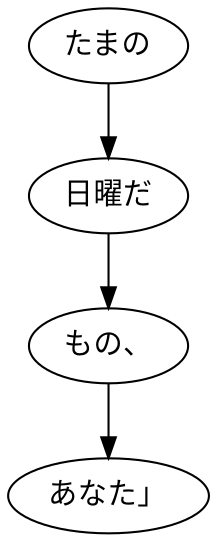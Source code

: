 digraph graph2972 {
	node0 [label="たまの"];
	node1 [label="日曜だ"];
	node2 [label="もの、"];
	node3 [label="あなた」"];
	node0 -> node1;
	node1 -> node2;
	node2 -> node3;
}
